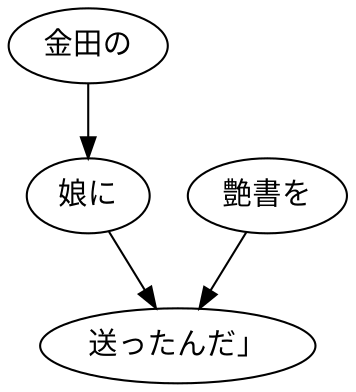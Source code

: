 digraph graph7520 {
	node0 [label="金田の"];
	node1 [label="娘に"];
	node2 [label="艶書を"];
	node3 [label="送ったんだ」"];
	node0 -> node1;
	node1 -> node3;
	node2 -> node3;
}

